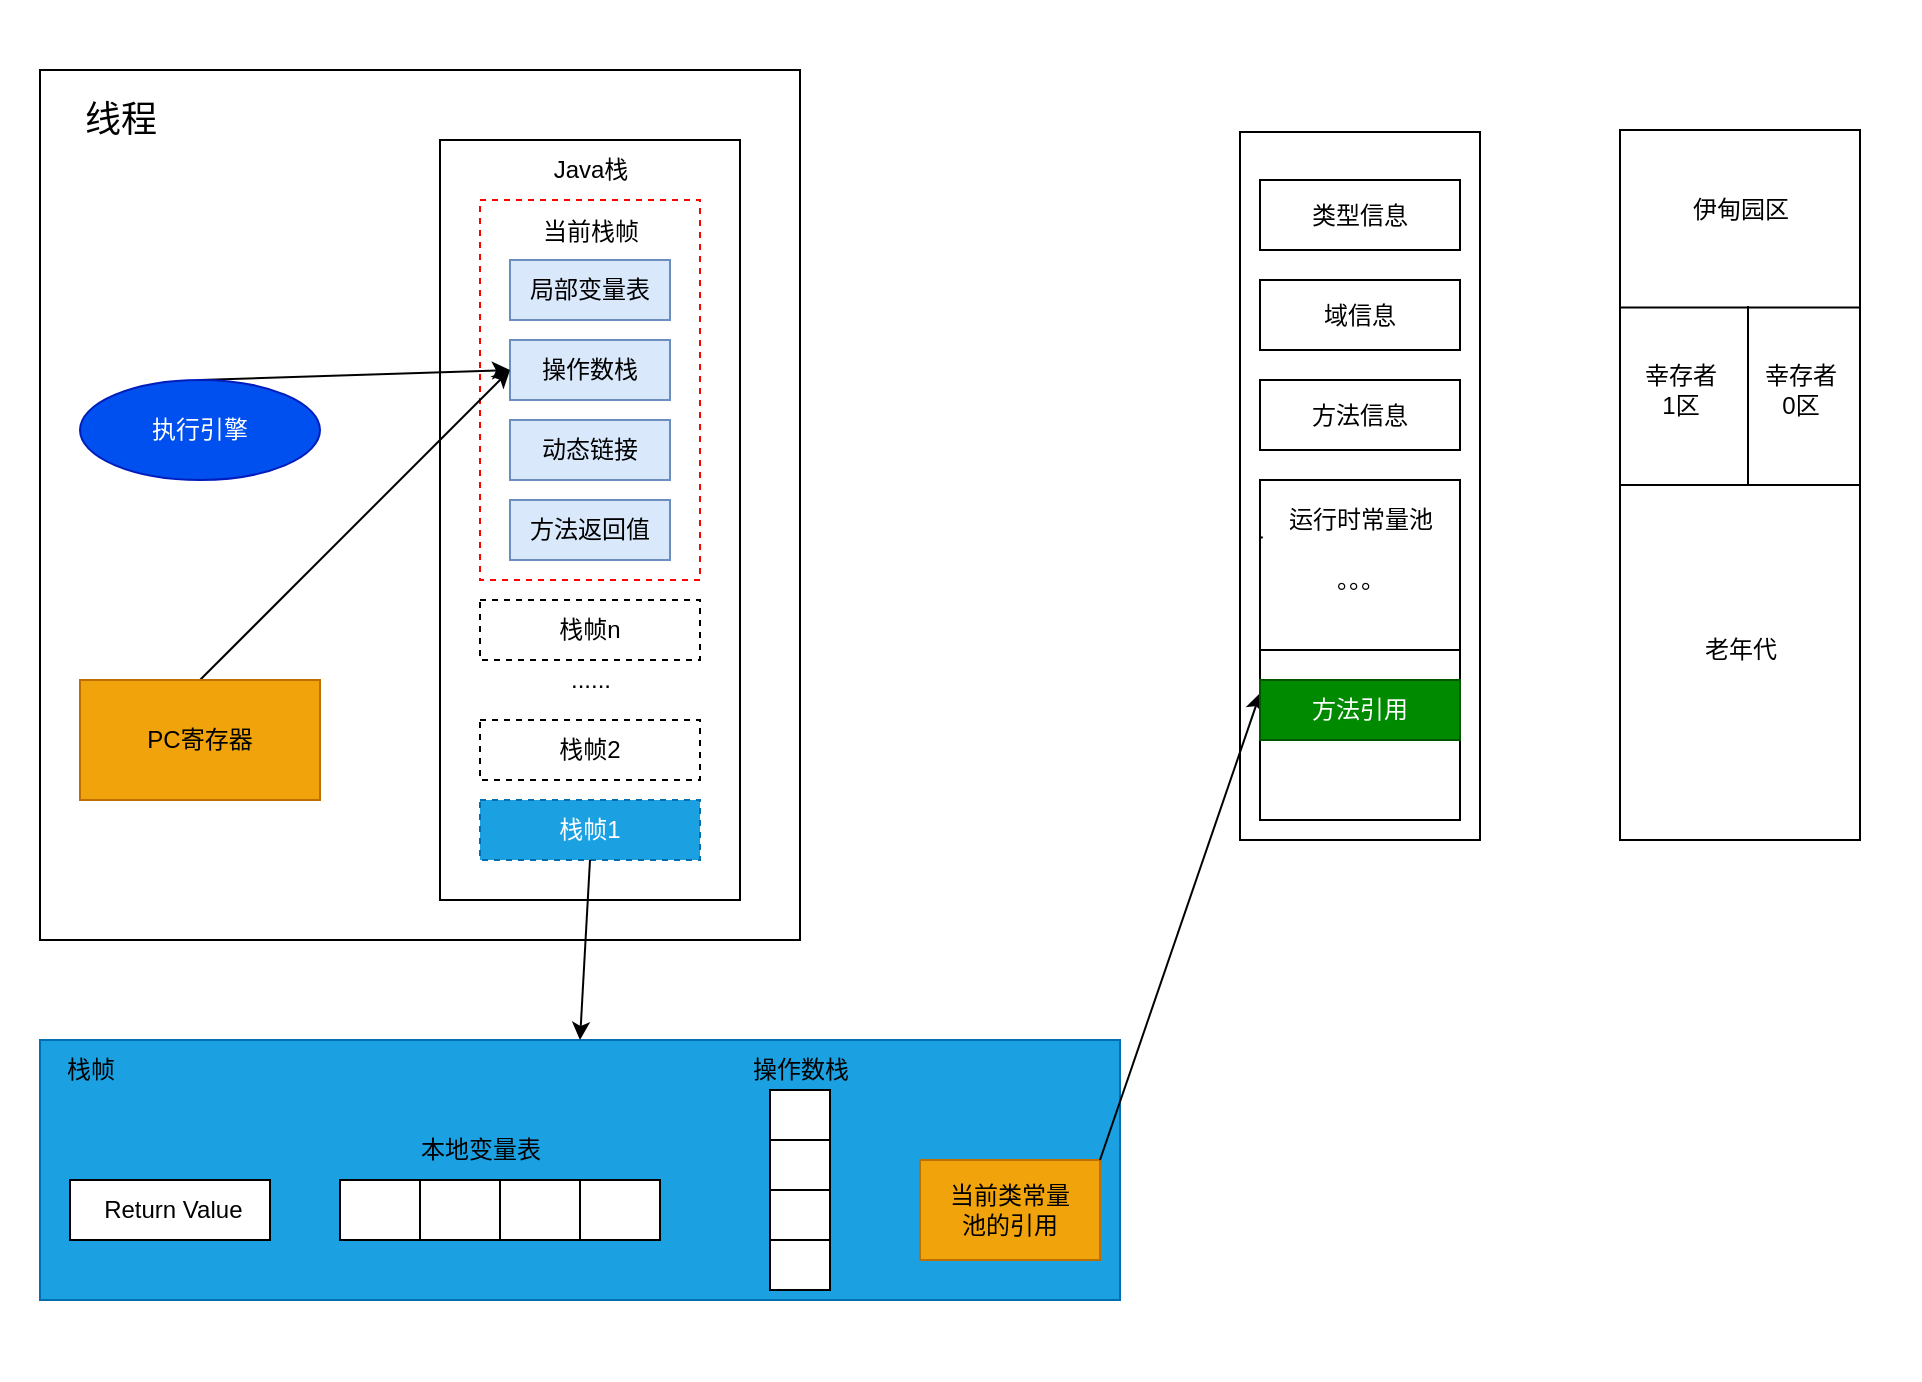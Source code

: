 <mxfile version="20.6.2" type="device"><diagram id="VYQpvS7WNeFlQ5Kr7ig_" name="第 1 页"><mxGraphModel dx="2098" dy="892" grid="1" gridSize="10" guides="1" tooltips="1" connect="1" arrows="1" fold="1" page="0" pageScale="1" pageWidth="827" pageHeight="1169" math="0" shadow="0"><root><mxCell id="0"/><mxCell id="1" parent="0"/><mxCell id="156" value="" style="whiteSpace=wrap;html=1;strokeColor=none;" parent="1" vertex="1"><mxGeometry x="-620" y="220" width="960" height="690" as="geometry"/></mxCell><mxCell id="58" value="" style="whiteSpace=wrap;html=1;" parent="1" vertex="1"><mxGeometry x="-600" y="255" width="380" height="435" as="geometry"/></mxCell><mxCell id="47" value="" style="whiteSpace=wrap;html=1;" parent="1" vertex="1"><mxGeometry x="-400" y="290" width="150" height="380" as="geometry"/></mxCell><mxCell id="46" value="" style="whiteSpace=wrap;html=1;dashed=1;strokeColor=#FF0000;" parent="1" vertex="1"><mxGeometry x="-380" y="320" width="110" height="190" as="geometry"/></mxCell><mxCell id="37" value="局部变量表" style="whiteSpace=wrap;html=1;fillColor=#dae8fc;strokeColor=#6c8ebf;" parent="1" vertex="1"><mxGeometry x="-365" y="350" width="80" height="30" as="geometry"/></mxCell><mxCell id="38" value="操作数栈" style="whiteSpace=wrap;html=1;fillColor=#dae8fc;strokeColor=#6c8ebf;" parent="1" vertex="1"><mxGeometry x="-365" y="390" width="80" height="30" as="geometry"/></mxCell><mxCell id="39" value="动态链接" style="whiteSpace=wrap;html=1;fillColor=#dae8fc;strokeColor=#6c8ebf;" parent="1" vertex="1"><mxGeometry x="-365" y="430" width="80" height="30" as="geometry"/></mxCell><mxCell id="40" value="方法返回值" style="whiteSpace=wrap;html=1;fillColor=#dae8fc;strokeColor=#6c8ebf;" parent="1" vertex="1"><mxGeometry x="-365" y="470" width="80" height="30" as="geometry"/></mxCell><mxCell id="41" value="当前栈帧" style="text;html=1;align=center;verticalAlign=middle;resizable=0;points=[];autosize=1;strokeColor=none;" parent="1" vertex="1"><mxGeometry x="-355" y="326" width="60" height="20" as="geometry"/></mxCell><mxCell id="42" value="栈帧n" style="whiteSpace=wrap;html=1;dashed=1;" parent="1" vertex="1"><mxGeometry x="-380" y="520" width="110" height="30" as="geometry"/></mxCell><mxCell id="43" value="栈帧2" style="whiteSpace=wrap;html=1;dashed=1;" parent="1" vertex="1"><mxGeometry x="-380" y="580" width="110" height="30" as="geometry"/></mxCell><mxCell id="44" value="栈帧1" style="whiteSpace=wrap;html=1;dashed=1;fillColor=#1ba1e2;fontColor=#ffffff;strokeColor=#006EAF;" parent="1" vertex="1"><mxGeometry x="-380" y="620" width="110" height="30" as="geometry"/></mxCell><mxCell id="45" value="......" style="text;html=1;align=center;verticalAlign=middle;resizable=0;points=[];autosize=1;strokeColor=none;" parent="1" vertex="1"><mxGeometry x="-345" y="550" width="40" height="20" as="geometry"/></mxCell><mxCell id="49" value="Java栈" style="text;html=1;align=center;verticalAlign=middle;resizable=0;points=[];autosize=1;strokeColor=none;" parent="1" vertex="1"><mxGeometry x="-350" y="295" width="50" height="20" as="geometry"/></mxCell><mxCell id="55" style="html=1;exitX=0.5;exitY=0;exitDx=0;exitDy=0;entryX=0;entryY=0.5;entryDx=0;entryDy=0;" parent="1" source="54" target="38" edge="1"><mxGeometry relative="1" as="geometry"/></mxCell><mxCell id="54" value="执行引擎" style="ellipse;whiteSpace=wrap;html=1;fillColor=#0050ef;strokeColor=#001DBC;fontColor=#ffffff;" parent="1" vertex="1"><mxGeometry x="-580" y="410" width="120" height="50" as="geometry"/></mxCell><mxCell id="57" style="edgeStyle=none;html=1;exitX=0.5;exitY=0;exitDx=0;exitDy=0;entryX=0;entryY=0.5;entryDx=0;entryDy=0;strokeColor=#000000;" parent="1" source="56" target="38" edge="1"><mxGeometry relative="1" as="geometry"/></mxCell><mxCell id="56" value="PC寄存器" style="whiteSpace=wrap;html=1;fillColor=#f0a30a;strokeColor=#BD7000;fontColor=#000000;" parent="1" vertex="1"><mxGeometry x="-580" y="560" width="120" height="60" as="geometry"/></mxCell><mxCell id="K0YOVZaIvxG3RlKweVM_-58" value="&lt;font style=&quot;font-size: 18px&quot;&gt;线程&lt;/font&gt;" style="text;html=1;align=center;verticalAlign=middle;resizable=0;points=[];autosize=1;strokeColor=none;fillColor=none;" parent="1" vertex="1"><mxGeometry x="-585" y="270" width="50" height="20" as="geometry"/></mxCell><mxCell id="gQs-8r4IaeLqTZhzpy98-156" value="" style="whiteSpace=wrap;html=1;fillColor=#1ba1e2;strokeColor=#006EAF;fontColor=#ffffff;" vertex="1" parent="1"><mxGeometry x="-600" y="740" width="540" height="130" as="geometry"/></mxCell><mxCell id="gQs-8r4IaeLqTZhzpy98-157" value="栈帧" style="text;html=1;align=center;verticalAlign=middle;resizable=0;points=[];autosize=1;strokeColor=none;fillColor=none;" vertex="1" parent="1"><mxGeometry x="-600" y="740" width="50" height="30" as="geometry"/></mxCell><mxCell id="gQs-8r4IaeLqTZhzpy98-158" value="&amp;nbsp;Return Value" style="rounded=0;whiteSpace=wrap;html=1;strokeColor=default;" vertex="1" parent="1"><mxGeometry x="-585" y="810" width="100" height="30" as="geometry"/></mxCell><mxCell id="gQs-8r4IaeLqTZhzpy98-159" value="" style="rounded=0;whiteSpace=wrap;html=1;strokeColor=default;" vertex="1" parent="1"><mxGeometry x="-450" y="810" width="160" height="30" as="geometry"/></mxCell><mxCell id="gQs-8r4IaeLqTZhzpy98-160" style="edgeStyle=orthogonalEdgeStyle;rounded=0;orthogonalLoop=1;jettySize=auto;html=1;exitX=0.25;exitY=0;exitDx=0;exitDy=0;entryX=0.25;entryY=1;entryDx=0;entryDy=0;endArrow=none;endFill=0;" edge="1" parent="1" source="gQs-8r4IaeLqTZhzpy98-159" target="gQs-8r4IaeLqTZhzpy98-159"><mxGeometry relative="1" as="geometry"/></mxCell><mxCell id="gQs-8r4IaeLqTZhzpy98-161" style="edgeStyle=orthogonalEdgeStyle;rounded=0;orthogonalLoop=1;jettySize=auto;html=1;exitX=0.5;exitY=0;exitDx=0;exitDy=0;entryX=0.5;entryY=1;entryDx=0;entryDy=0;endArrow=none;endFill=0;" edge="1" parent="1" source="gQs-8r4IaeLqTZhzpy98-159" target="gQs-8r4IaeLqTZhzpy98-159"><mxGeometry relative="1" as="geometry"/></mxCell><mxCell id="gQs-8r4IaeLqTZhzpy98-162" style="edgeStyle=orthogonalEdgeStyle;rounded=0;orthogonalLoop=1;jettySize=auto;html=1;exitX=0.75;exitY=0;exitDx=0;exitDy=0;entryX=0.75;entryY=1;entryDx=0;entryDy=0;endArrow=none;endFill=0;" edge="1" parent="1" source="gQs-8r4IaeLqTZhzpy98-159" target="gQs-8r4IaeLqTZhzpy98-159"><mxGeometry relative="1" as="geometry"/></mxCell><mxCell id="gQs-8r4IaeLqTZhzpy98-163" value="本地变量表" style="text;html=1;align=center;verticalAlign=middle;resizable=0;points=[];autosize=1;strokeColor=none;fillColor=none;" vertex="1" parent="1"><mxGeometry x="-420" y="780" width="80" height="30" as="geometry"/></mxCell><mxCell id="gQs-8r4IaeLqTZhzpy98-164" value="" style="rounded=0;whiteSpace=wrap;html=1;strokeColor=default;rotation=90;" vertex="1" parent="1"><mxGeometry x="-270" y="800" width="100" height="30" as="geometry"/></mxCell><mxCell id="gQs-8r4IaeLqTZhzpy98-165" style="edgeStyle=orthogonalEdgeStyle;rounded=0;orthogonalLoop=1;jettySize=auto;html=1;exitX=0.25;exitY=1;exitDx=0;exitDy=0;entryX=0.25;entryY=0;entryDx=0;entryDy=0;endArrow=none;endFill=0;" edge="1" parent="1" source="gQs-8r4IaeLqTZhzpy98-164" target="gQs-8r4IaeLqTZhzpy98-164"><mxGeometry relative="1" as="geometry"/></mxCell><mxCell id="gQs-8r4IaeLqTZhzpy98-166" style="edgeStyle=orthogonalEdgeStyle;rounded=0;orthogonalLoop=1;jettySize=auto;html=1;exitX=0.5;exitY=1;exitDx=0;exitDy=0;entryX=0.5;entryY=0;entryDx=0;entryDy=0;endArrow=none;endFill=0;" edge="1" parent="1" source="gQs-8r4IaeLqTZhzpy98-164" target="gQs-8r4IaeLqTZhzpy98-164"><mxGeometry relative="1" as="geometry"/></mxCell><mxCell id="gQs-8r4IaeLqTZhzpy98-167" style="edgeStyle=orthogonalEdgeStyle;rounded=0;orthogonalLoop=1;jettySize=auto;html=1;exitX=0.75;exitY=1;exitDx=0;exitDy=0;entryX=0.75;entryY=0;entryDx=0;entryDy=0;endArrow=none;endFill=0;" edge="1" parent="1" source="gQs-8r4IaeLqTZhzpy98-164" target="gQs-8r4IaeLqTZhzpy98-164"><mxGeometry relative="1" as="geometry"/></mxCell><mxCell id="gQs-8r4IaeLqTZhzpy98-168" value="操作数栈" style="text;html=1;align=center;verticalAlign=middle;resizable=0;points=[];autosize=1;strokeColor=none;fillColor=none;" vertex="1" parent="1"><mxGeometry x="-255" y="740" width="70" height="30" as="geometry"/></mxCell><mxCell id="gQs-8r4IaeLqTZhzpy98-170" value="&lt;span style=&quot;&quot;&gt;当前类常量&lt;/span&gt;&lt;br style=&quot;&quot;&gt;&lt;span style=&quot;&quot;&gt;池的引用&lt;/span&gt;" style="rounded=0;whiteSpace=wrap;html=1;strokeColor=#BD7000;fillColor=#f0a30a;fontColor=#000000;" vertex="1" parent="1"><mxGeometry x="-160" y="800" width="90" height="50" as="geometry"/></mxCell><mxCell id="gQs-8r4IaeLqTZhzpy98-171" style="rounded=0;orthogonalLoop=1;jettySize=auto;html=1;exitX=0.5;exitY=1;exitDx=0;exitDy=0;entryX=0.5;entryY=0;entryDx=0;entryDy=0;endArrow=classic;endFill=1;" edge="1" parent="1" source="44" target="gQs-8r4IaeLqTZhzpy98-156"><mxGeometry relative="1" as="geometry"/></mxCell><mxCell id="gQs-8r4IaeLqTZhzpy98-172" value="" style="rounded=0;whiteSpace=wrap;html=1;strokeColor=default;" vertex="1" parent="1"><mxGeometry y="286" width="120" height="354" as="geometry"/></mxCell><mxCell id="gQs-8r4IaeLqTZhzpy98-173" value="类型信息" style="rounded=0;whiteSpace=wrap;html=1;strokeColor=default;" vertex="1" parent="1"><mxGeometry x="10" y="310" width="100" height="35" as="geometry"/></mxCell><mxCell id="gQs-8r4IaeLqTZhzpy98-174" value="域信息" style="rounded=0;whiteSpace=wrap;html=1;strokeColor=default;" vertex="1" parent="1"><mxGeometry x="10" y="360" width="100" height="35" as="geometry"/></mxCell><mxCell id="gQs-8r4IaeLqTZhzpy98-175" value="方法信息" style="rounded=0;whiteSpace=wrap;html=1;strokeColor=default;" vertex="1" parent="1"><mxGeometry x="10" y="410" width="100" height="35" as="geometry"/></mxCell><mxCell id="gQs-8r4IaeLqTZhzpy98-177" value="" style="rounded=0;whiteSpace=wrap;html=1;strokeColor=default;" vertex="1" parent="1"><mxGeometry x="10" y="460" width="100" height="170" as="geometry"/></mxCell><mxCell id="gQs-8r4IaeLqTZhzpy98-178" style="edgeStyle=none;rounded=0;orthogonalLoop=1;jettySize=auto;html=1;exitX=0.014;exitY=0.789;exitDx=0;exitDy=0;endArrow=none;endFill=0;exitPerimeter=0;" edge="1" parent="1" source="gQs-8r4IaeLqTZhzpy98-176" target="gQs-8r4IaeLqTZhzpy98-176"><mxGeometry relative="1" as="geometry"/></mxCell><mxCell id="gQs-8r4IaeLqTZhzpy98-176" value="运行时常量池" style="text;html=1;align=center;verticalAlign=middle;resizable=0;points=[];autosize=1;strokeColor=none;fillColor=none;" vertex="1" parent="1"><mxGeometry x="10" y="465" width="100" height="30" as="geometry"/></mxCell><mxCell id="gQs-8r4IaeLqTZhzpy98-179" style="edgeStyle=none;rounded=0;orthogonalLoop=1;jettySize=auto;html=1;exitX=0;exitY=0.5;exitDx=0;exitDy=0;entryX=1;entryY=0.5;entryDx=0;entryDy=0;endArrow=none;endFill=0;" edge="1" parent="1" source="gQs-8r4IaeLqTZhzpy98-177" target="gQs-8r4IaeLqTZhzpy98-177"><mxGeometry relative="1" as="geometry"/></mxCell><mxCell id="gQs-8r4IaeLqTZhzpy98-180" value="。。。" style="text;html=1;align=center;verticalAlign=middle;resizable=0;points=[];autosize=1;strokeColor=none;fillColor=none;" vertex="1" parent="1"><mxGeometry x="30" y="495" width="60" height="30" as="geometry"/></mxCell><mxCell id="gQs-8r4IaeLqTZhzpy98-181" style="edgeStyle=none;rounded=0;orthogonalLoop=1;jettySize=auto;html=1;exitX=0;exitY=0.75;exitDx=0;exitDy=0;entryX=1;entryY=0.75;entryDx=0;entryDy=0;endArrow=none;endFill=0;startArrow=none;" edge="1" parent="1" source="gQs-8r4IaeLqTZhzpy98-185" target="gQs-8r4IaeLqTZhzpy98-177"><mxGeometry relative="1" as="geometry"/></mxCell><mxCell id="gQs-8r4IaeLqTZhzpy98-183" style="edgeStyle=none;rounded=0;orthogonalLoop=1;jettySize=auto;html=1;exitX=1;exitY=0;exitDx=0;exitDy=0;entryX=0.002;entryY=0.626;entryDx=0;entryDy=0;entryPerimeter=0;endArrow=classic;endFill=1;" edge="1" parent="1" source="gQs-8r4IaeLqTZhzpy98-170" target="gQs-8r4IaeLqTZhzpy98-177"><mxGeometry relative="1" as="geometry"/></mxCell><mxCell id="gQs-8r4IaeLqTZhzpy98-185" value="方法引用" style="rounded=0;whiteSpace=wrap;html=1;strokeColor=#005700;fillColor=#008a00;fontColor=#ffffff;" vertex="1" parent="1"><mxGeometry x="10" y="560" width="100" height="30" as="geometry"/></mxCell><mxCell id="gQs-8r4IaeLqTZhzpy98-187" value="" style="whiteSpace=wrap;html=1;strokeColor=default;" vertex="1" parent="1"><mxGeometry x="190" y="285" width="120" height="355" as="geometry"/></mxCell><mxCell id="gQs-8r4IaeLqTZhzpy98-188" style="edgeStyle=none;rounded=0;orthogonalLoop=1;jettySize=auto;html=1;exitX=0;exitY=0.25;exitDx=0;exitDy=0;entryX=1;entryY=0.25;entryDx=0;entryDy=0;endArrow=none;endFill=0;" edge="1" parent="1" source="gQs-8r4IaeLqTZhzpy98-187" target="gQs-8r4IaeLqTZhzpy98-187"><mxGeometry relative="1" as="geometry"/></mxCell><mxCell id="gQs-8r4IaeLqTZhzpy98-189" value="伊甸园区" style="text;html=1;align=center;verticalAlign=middle;resizable=0;points=[];autosize=1;strokeColor=none;fillColor=none;" vertex="1" parent="1"><mxGeometry x="215" y="310" width="70" height="30" as="geometry"/></mxCell><mxCell id="gQs-8r4IaeLqTZhzpy98-190" style="edgeStyle=none;rounded=0;orthogonalLoop=1;jettySize=auto;html=1;exitX=0;exitY=0.5;exitDx=0;exitDy=0;entryX=1;entryY=0.5;entryDx=0;entryDy=0;endArrow=none;endFill=0;" edge="1" parent="1" source="gQs-8r4IaeLqTZhzpy98-187" target="gQs-8r4IaeLqTZhzpy98-187"><mxGeometry relative="1" as="geometry"/></mxCell><mxCell id="gQs-8r4IaeLqTZhzpy98-191" value="幸存者&lt;br&gt;1区" style="text;html=1;align=center;verticalAlign=middle;resizable=0;points=[];autosize=1;strokeColor=none;fillColor=none;" vertex="1" parent="1"><mxGeometry x="190" y="395" width="60" height="40" as="geometry"/></mxCell><mxCell id="gQs-8r4IaeLqTZhzpy98-193" value="幸存者&lt;br&gt;0区" style="text;html=1;align=center;verticalAlign=middle;resizable=0;points=[];autosize=1;strokeColor=none;fillColor=none;" vertex="1" parent="1"><mxGeometry x="250" y="395" width="60" height="40" as="geometry"/></mxCell><mxCell id="gQs-8r4IaeLqTZhzpy98-194" value="老年代" style="text;html=1;align=center;verticalAlign=middle;resizable=0;points=[];autosize=1;strokeColor=none;fillColor=none;" vertex="1" parent="1"><mxGeometry x="220" y="530" width="60" height="30" as="geometry"/></mxCell><mxCell id="gQs-8r4IaeLqTZhzpy98-195" value="" style="endArrow=none;html=1;rounded=0;" edge="1" parent="1"><mxGeometry width="50" height="50" relative="1" as="geometry"><mxPoint x="254" y="463" as="sourcePoint"/><mxPoint x="254" y="373" as="targetPoint"/></mxGeometry></mxCell></root></mxGraphModel></diagram></mxfile>